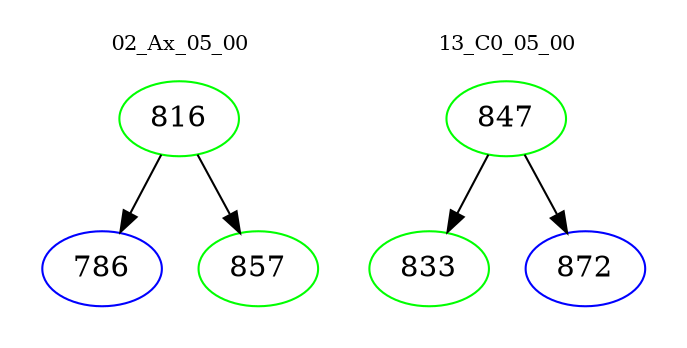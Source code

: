 digraph{
subgraph cluster_0 {
color = white
label = "02_Ax_05_00";
fontsize=10;
T0_816 [label="816", color="green"]
T0_816 -> T0_786 [color="black"]
T0_786 [label="786", color="blue"]
T0_816 -> T0_857 [color="black"]
T0_857 [label="857", color="green"]
}
subgraph cluster_1 {
color = white
label = "13_C0_05_00";
fontsize=10;
T1_847 [label="847", color="green"]
T1_847 -> T1_833 [color="black"]
T1_833 [label="833", color="green"]
T1_847 -> T1_872 [color="black"]
T1_872 [label="872", color="blue"]
}
}
